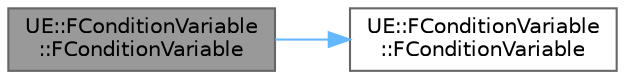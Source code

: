 digraph "UE::FConditionVariable::FConditionVariable"
{
 // INTERACTIVE_SVG=YES
 // LATEX_PDF_SIZE
  bgcolor="transparent";
  edge [fontname=Helvetica,fontsize=10,labelfontname=Helvetica,labelfontsize=10];
  node [fontname=Helvetica,fontsize=10,shape=box,height=0.2,width=0.4];
  rankdir="LR";
  Node1 [id="Node000001",label="UE::FConditionVariable\l::FConditionVariable",height=0.2,width=0.4,color="gray40", fillcolor="grey60", style="filled", fontcolor="black",tooltip=" "];
  Node1 -> Node2 [id="edge1_Node000001_Node000002",color="steelblue1",style="solid",tooltip=" "];
  Node2 [id="Node000002",label="UE::FConditionVariable\l::FConditionVariable",height=0.2,width=0.4,color="grey40", fillcolor="white", style="filled",URL="$d2/dd0/classUE_1_1FConditionVariable.html#aa21e4dc912aed27c9343f2439956c96c",tooltip=" "];
}
